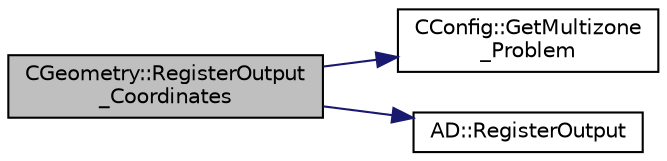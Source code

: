 digraph "CGeometry::RegisterOutput_Coordinates"
{
  edge [fontname="Helvetica",fontsize="10",labelfontname="Helvetica",labelfontsize="10"];
  node [fontname="Helvetica",fontsize="10",shape=record];
  rankdir="LR";
  Node2310 [label="CGeometry::RegisterOutput\l_Coordinates",height=0.2,width=0.4,color="black", fillcolor="grey75", style="filled", fontcolor="black"];
  Node2310 -> Node2311 [color="midnightblue",fontsize="10",style="solid",fontname="Helvetica"];
  Node2311 [label="CConfig::GetMultizone\l_Problem",height=0.2,width=0.4,color="black", fillcolor="white", style="filled",URL="$class_c_config.html#ad9233b666b21e43c18592925be61cc9b",tooltip="Get whether the simulation we are running is a multizone simulation. "];
  Node2310 -> Node2312 [color="midnightblue",fontsize="10",style="solid",fontname="Helvetica"];
  Node2312 [label="AD::RegisterOutput",height=0.2,width=0.4,color="black", fillcolor="white", style="filled",URL="$namespace_a_d.html#ae381e45797545e980376c4aeb3f5afdc",tooltip="Registers the variable as an output. I.e. as the root of the computational graph. ..."];
}
